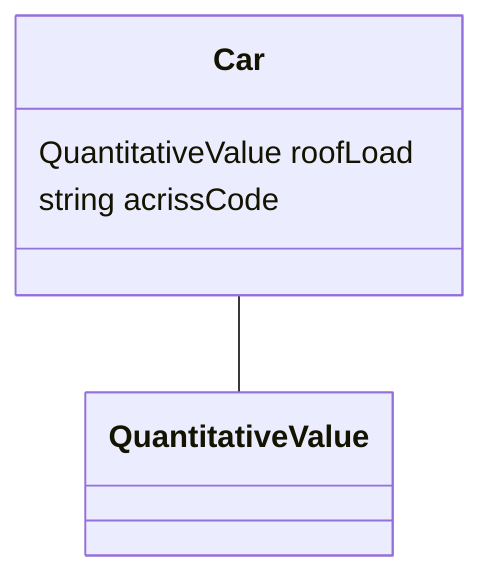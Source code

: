 classDiagram
  Car -- QuantitativeValue


class Car {

  QuantitativeValue roofLoad
  string acrissCode

 }